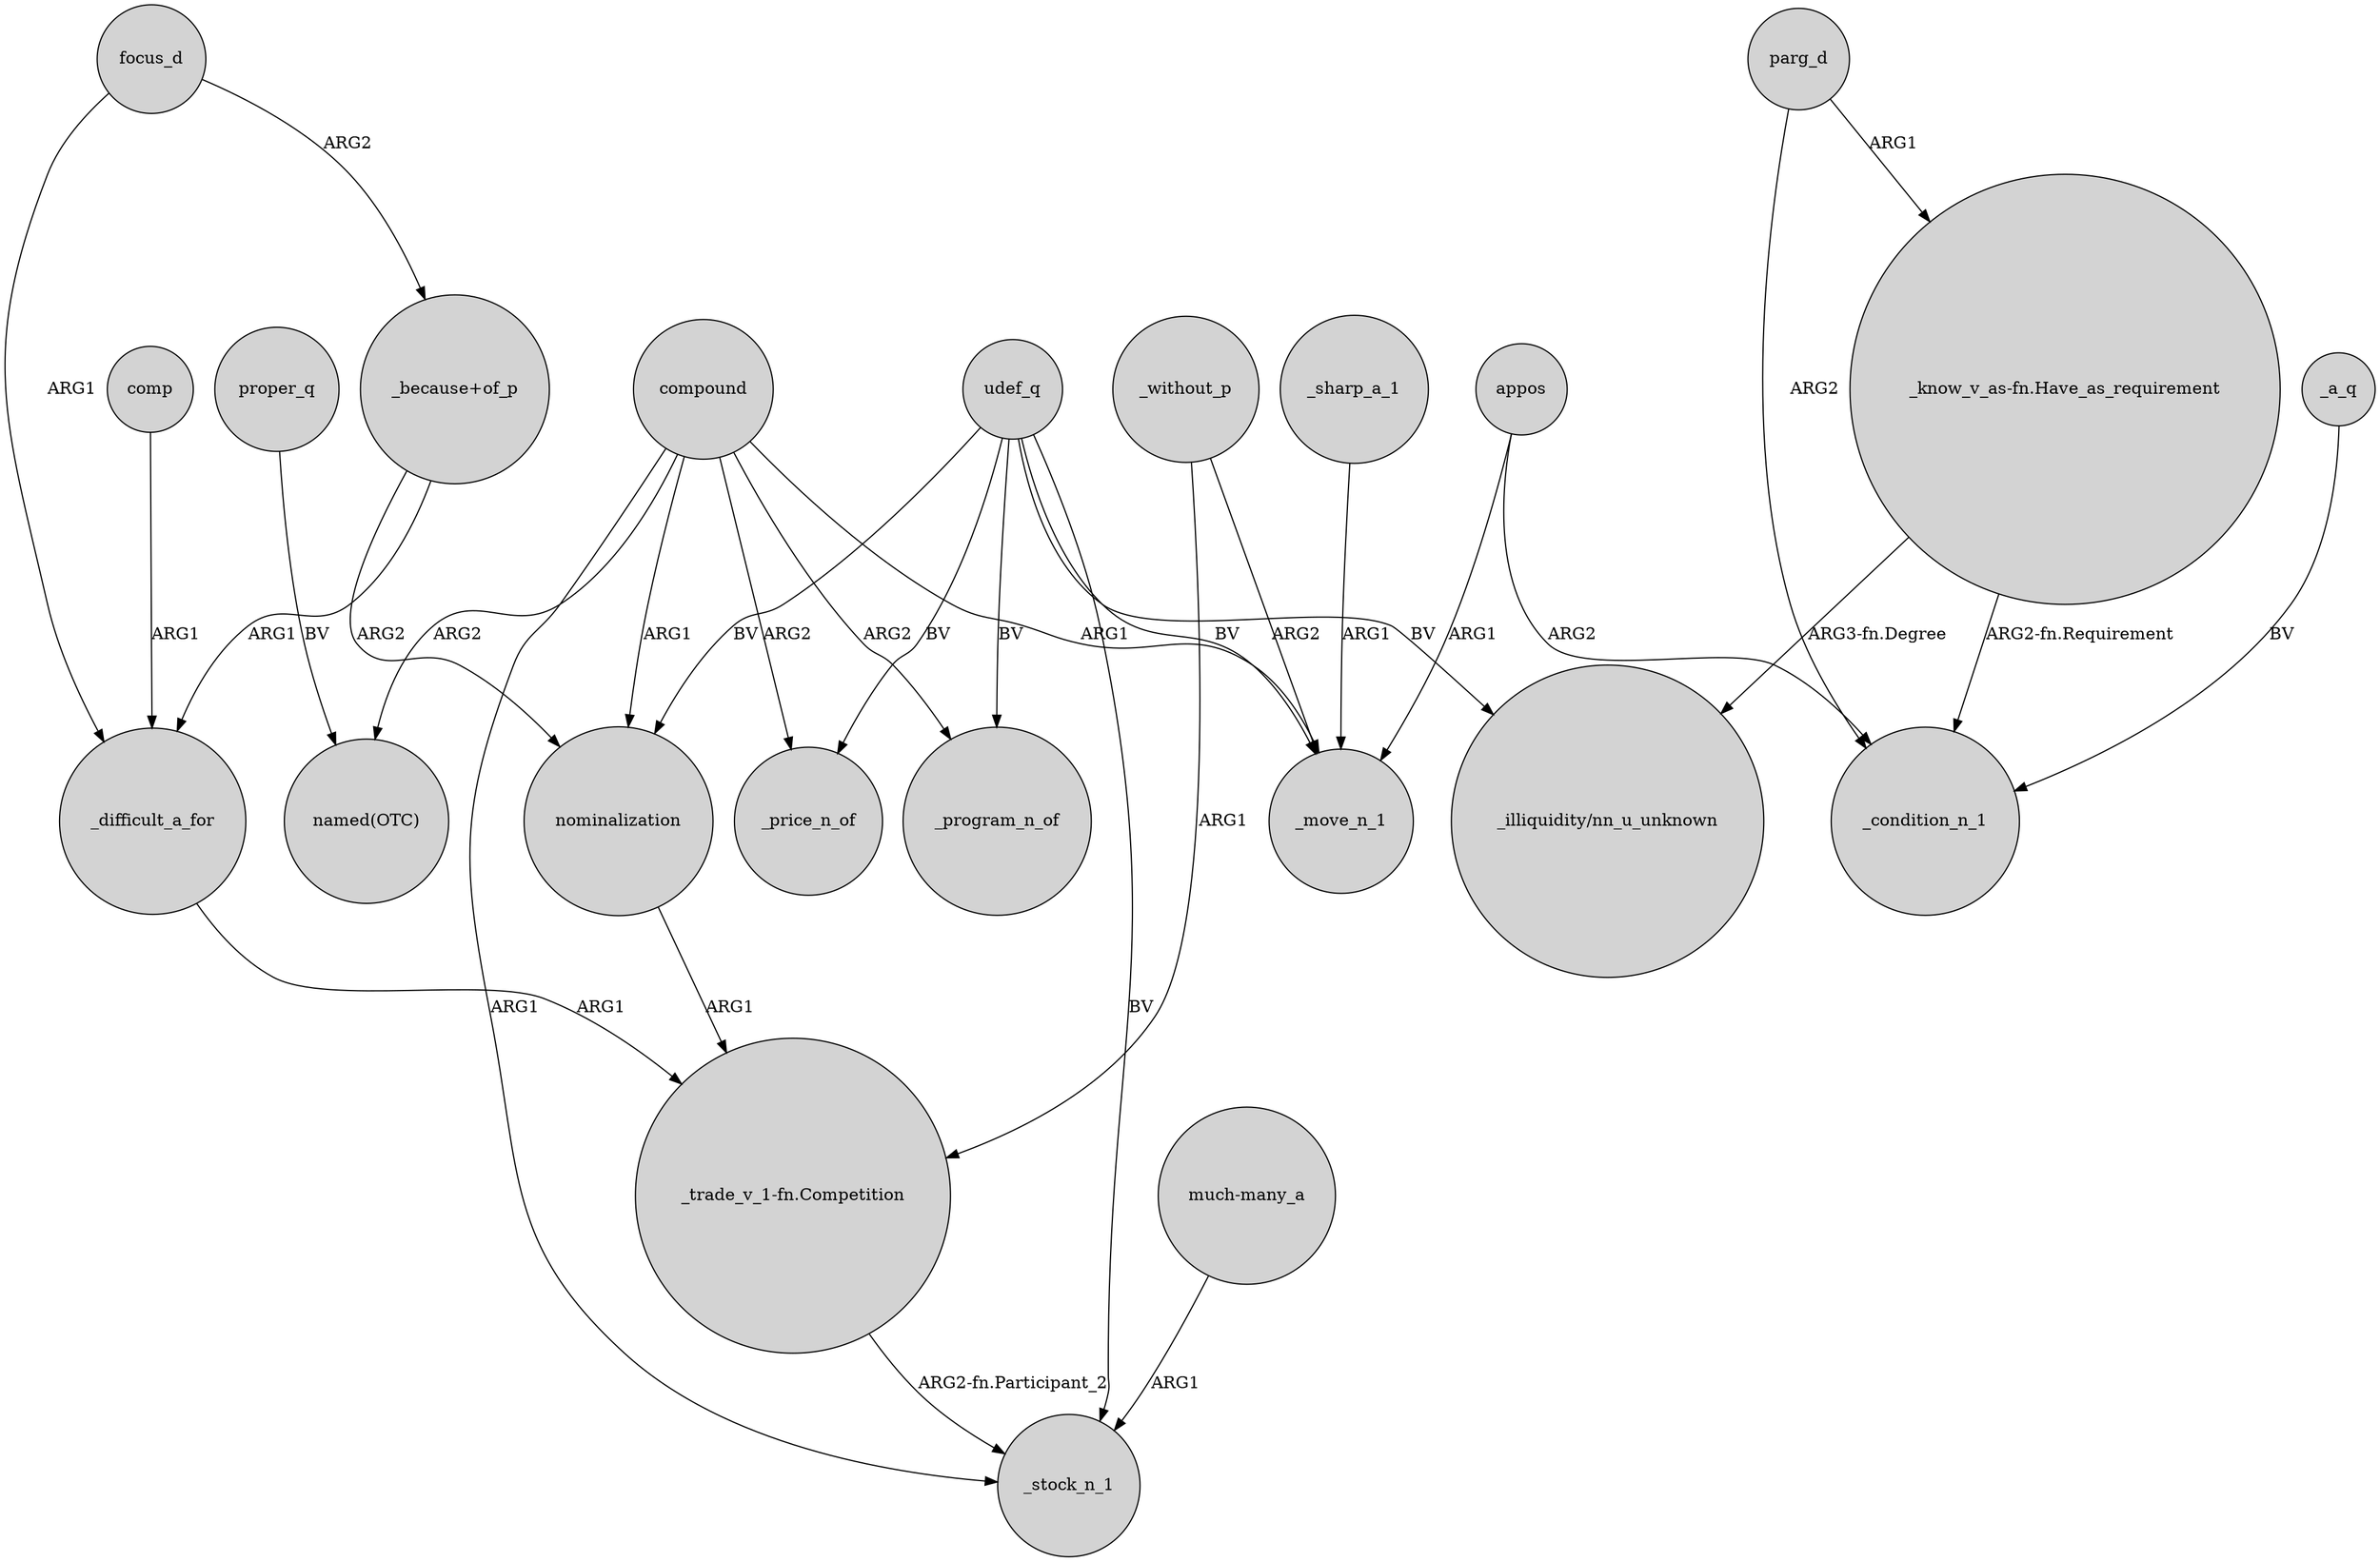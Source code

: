 digraph {
	node [shape=circle style=filled]
	_without_p -> "_trade_v_1-fn.Competition" [label=ARG1]
	compound -> _move_n_1 [label=ARG1]
	udef_q -> _price_n_of [label=BV]
	udef_q -> nominalization [label=BV]
	udef_q -> _move_n_1 [label=BV]
	nominalization -> "_trade_v_1-fn.Competition" [label=ARG1]
	appos -> _move_n_1 [label=ARG1]
	"_because+of_p" -> _difficult_a_for [label=ARG1]
	"_trade_v_1-fn.Competition" -> _stock_n_1 [label="ARG2-fn.Participant_2"]
	focus_d -> _difficult_a_for [label=ARG1]
	udef_q -> _program_n_of [label=BV]
	compound -> _stock_n_1 [label=ARG1]
	parg_d -> _condition_n_1 [label=ARG2]
	compound -> _program_n_of [label=ARG2]
	compound -> nominalization [label=ARG1]
	udef_q -> _stock_n_1 [label=BV]
	"_because+of_p" -> nominalization [label=ARG2]
	appos -> _condition_n_1 [label=ARG2]
	_without_p -> _move_n_1 [label=ARG2]
	compound -> _price_n_of [label=ARG2]
	proper_q -> "named(OTC)" [label=BV]
	focus_d -> "_because+of_p" [label=ARG2]
	comp -> _difficult_a_for [label=ARG1]
	"much-many_a" -> _stock_n_1 [label=ARG1]
	"_know_v_as-fn.Have_as_requirement" -> _condition_n_1 [label="ARG2-fn.Requirement"]
	"_know_v_as-fn.Have_as_requirement" -> "_illiquidity/nn_u_unknown" [label="ARG3-fn.Degree"]
	parg_d -> "_know_v_as-fn.Have_as_requirement" [label=ARG1]
	_sharp_a_1 -> _move_n_1 [label=ARG1]
	udef_q -> "_illiquidity/nn_u_unknown" [label=BV]
	_a_q -> _condition_n_1 [label=BV]
	compound -> "named(OTC)" [label=ARG2]
	_difficult_a_for -> "_trade_v_1-fn.Competition" [label=ARG1]
}
